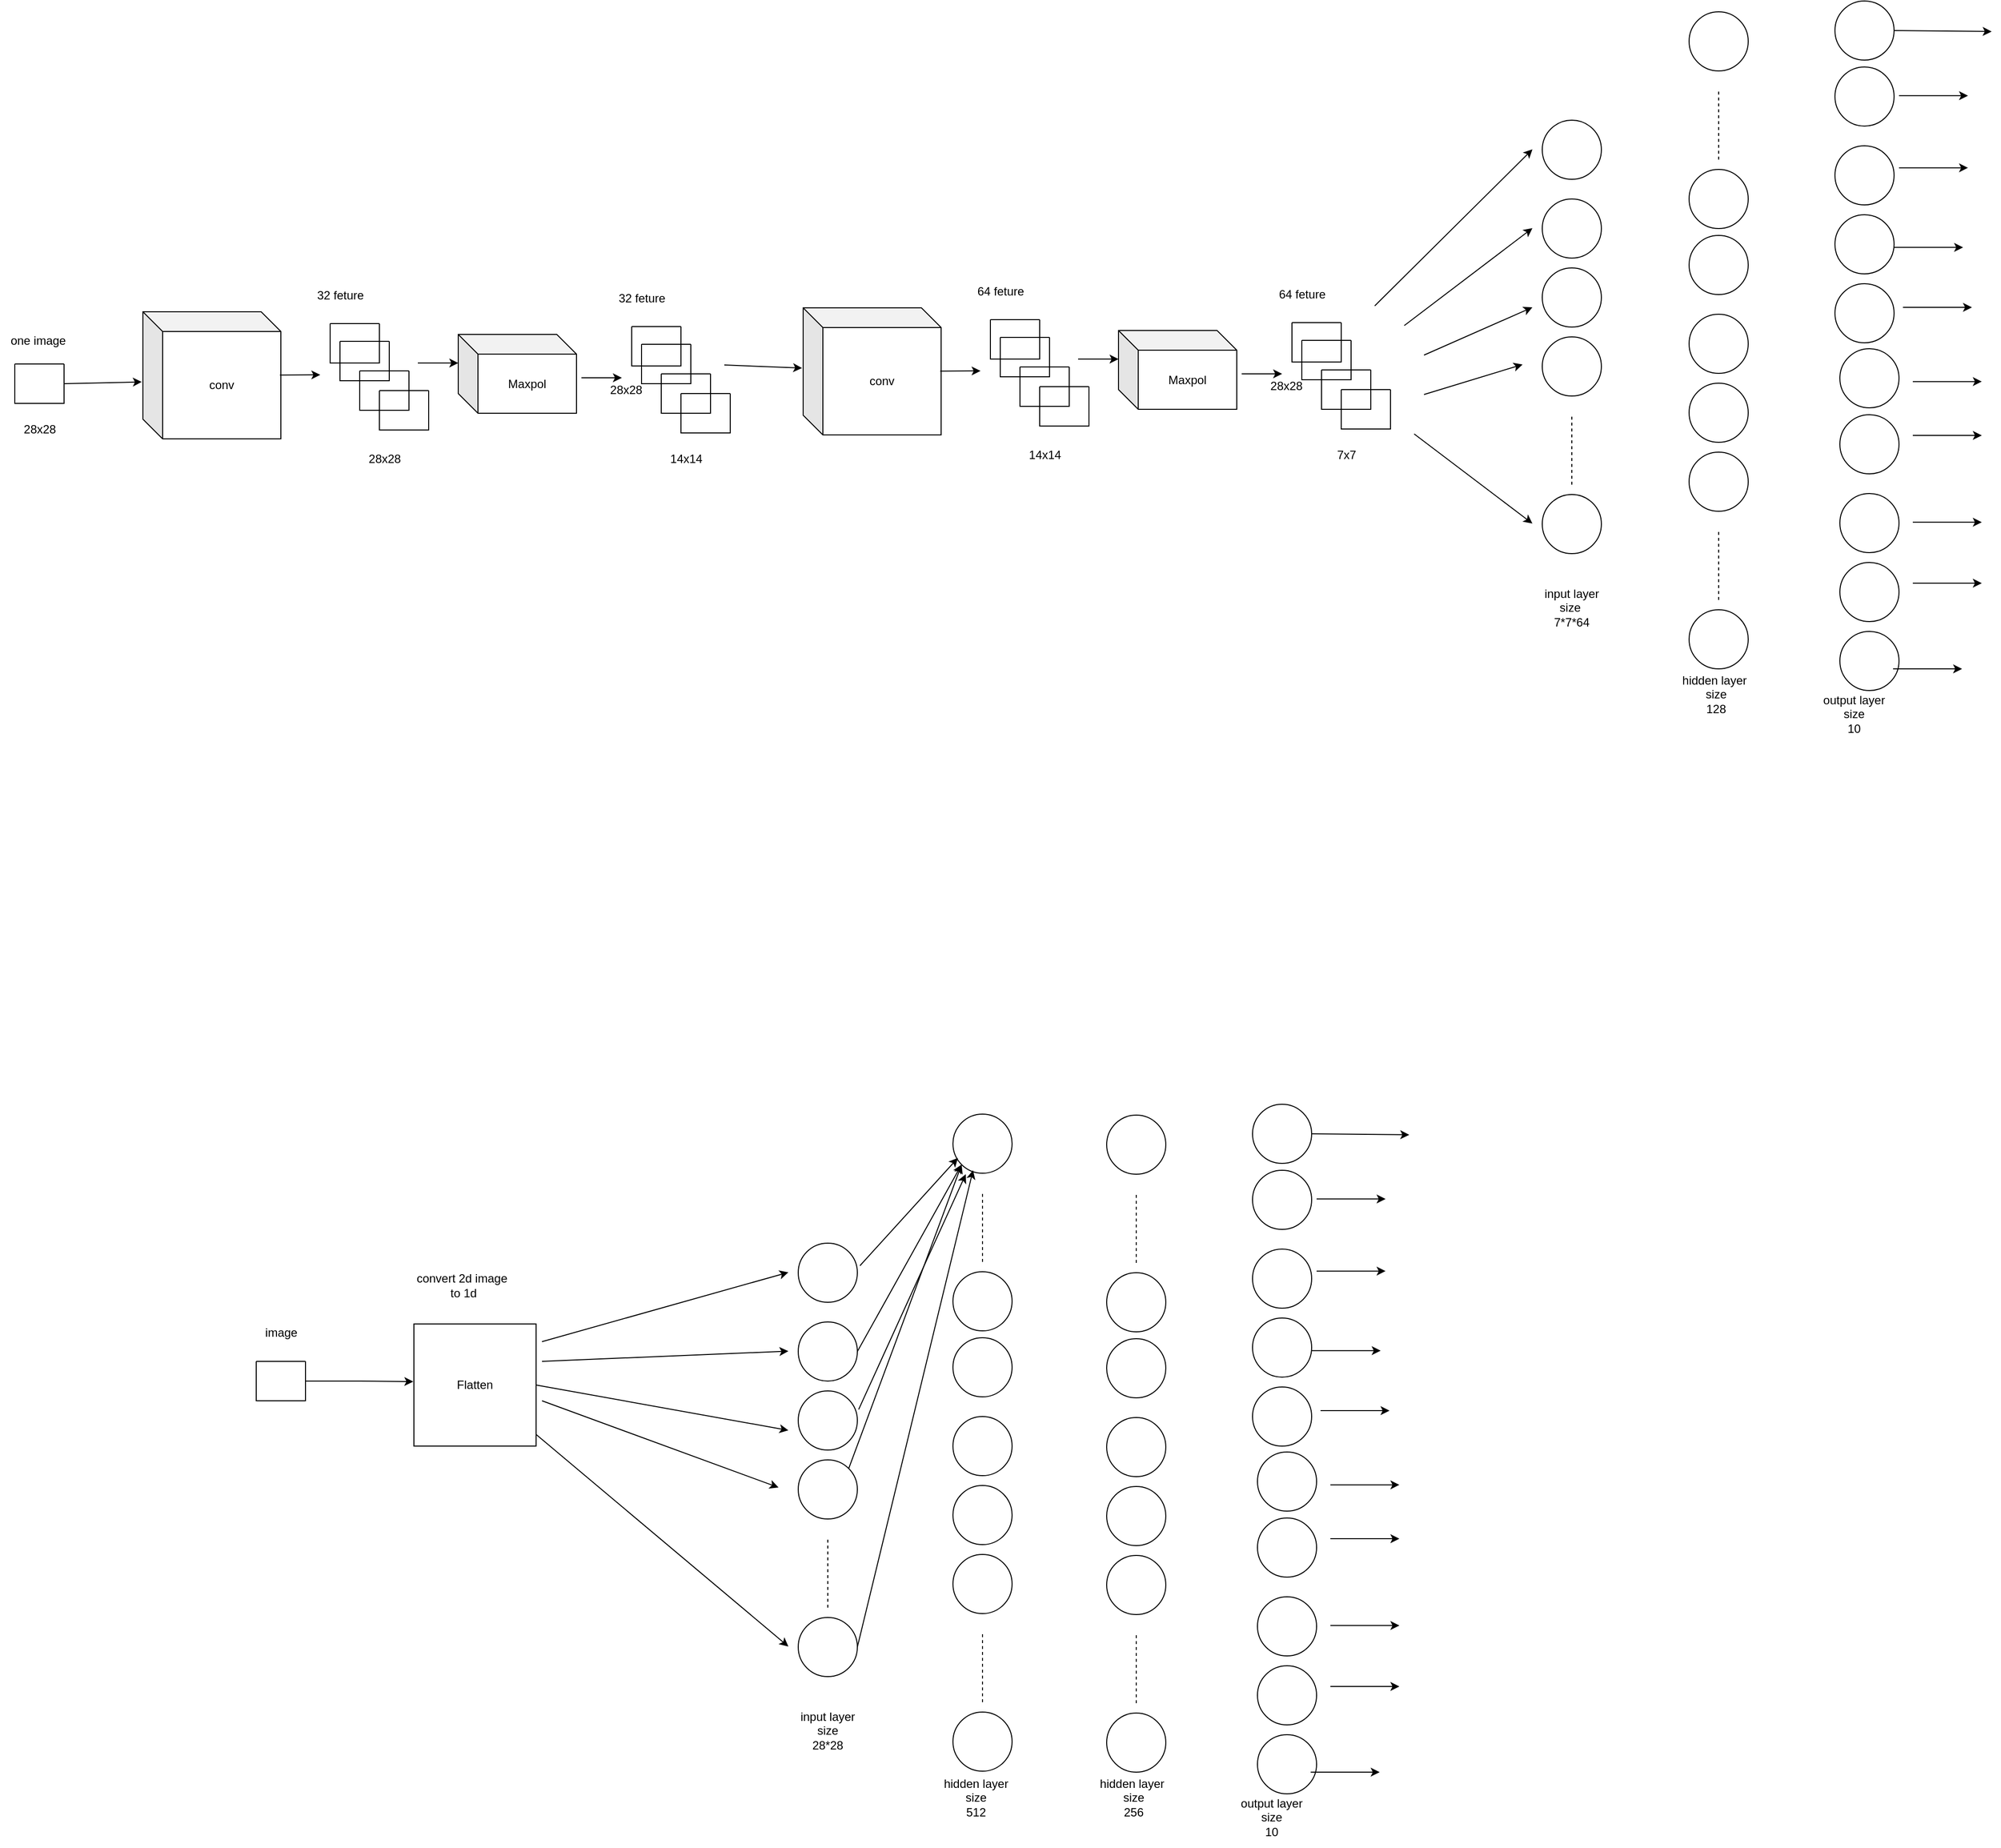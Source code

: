 <mxfile version="27.0.6">
  <diagram name="Page-1" id="NFgwRy43h2DMSyGXX6we">
    <mxGraphModel dx="4600" dy="3623" grid="1" gridSize="10" guides="1" tooltips="1" connect="1" arrows="1" fold="1" page="1" pageScale="1" pageWidth="850" pageHeight="1100" math="0" shadow="0">
      <root>
        <mxCell id="0" />
        <mxCell id="1" parent="0" />
        <mxCell id="TTgLGut_yQstgRSbEz0M-1" value="" style="ellipse;whiteSpace=wrap;html=1;aspect=fixed;" parent="1" vertex="1">
          <mxGeometry x="260" y="120" width="60" height="60" as="geometry" />
        </mxCell>
        <mxCell id="TTgLGut_yQstgRSbEz0M-2" value="" style="ellipse;whiteSpace=wrap;html=1;aspect=fixed;" parent="1" vertex="1">
          <mxGeometry x="260" y="200" width="60" height="60" as="geometry" />
        </mxCell>
        <mxCell id="TTgLGut_yQstgRSbEz0M-3" value="" style="ellipse;whiteSpace=wrap;html=1;aspect=fixed;" parent="1" vertex="1">
          <mxGeometry x="260" y="270" width="60" height="60" as="geometry" />
        </mxCell>
        <mxCell id="TTgLGut_yQstgRSbEz0M-6" value="" style="ellipse;whiteSpace=wrap;html=1;aspect=fixed;" parent="1" vertex="1">
          <mxGeometry x="260" y="340" width="60" height="60" as="geometry" />
        </mxCell>
        <mxCell id="TTgLGut_yQstgRSbEz0M-7" value="" style="endArrow=none;dashed=1;html=1;rounded=0;" parent="1" edge="1">
          <mxGeometry width="50" height="50" relative="1" as="geometry">
            <mxPoint x="290" y="490" as="sourcePoint" />
            <mxPoint x="290" y="420" as="targetPoint" />
          </mxGeometry>
        </mxCell>
        <mxCell id="TTgLGut_yQstgRSbEz0M-9" value="" style="ellipse;whiteSpace=wrap;html=1;aspect=fixed;" parent="1" vertex="1">
          <mxGeometry x="260" y="500" width="60" height="60" as="geometry" />
        </mxCell>
        <mxCell id="TTgLGut_yQstgRSbEz0M-10" value="" style="ellipse;whiteSpace=wrap;html=1;aspect=fixed;" parent="1" vertex="1">
          <mxGeometry x="417" y="216" width="60" height="60" as="geometry" />
        </mxCell>
        <mxCell id="TTgLGut_yQstgRSbEz0M-11" value="" style="ellipse;whiteSpace=wrap;html=1;aspect=fixed;" parent="1" vertex="1">
          <mxGeometry x="417" y="296" width="60" height="60" as="geometry" />
        </mxCell>
        <mxCell id="TTgLGut_yQstgRSbEz0M-12" value="" style="ellipse;whiteSpace=wrap;html=1;aspect=fixed;" parent="1" vertex="1">
          <mxGeometry x="417" y="366" width="60" height="60" as="geometry" />
        </mxCell>
        <mxCell id="TTgLGut_yQstgRSbEz0M-13" value="" style="ellipse;whiteSpace=wrap;html=1;aspect=fixed;" parent="1" vertex="1">
          <mxGeometry x="417" y="436" width="60" height="60" as="geometry" />
        </mxCell>
        <mxCell id="TTgLGut_yQstgRSbEz0M-14" value="" style="endArrow=none;dashed=1;html=1;rounded=0;" parent="1" edge="1">
          <mxGeometry width="50" height="50" relative="1" as="geometry">
            <mxPoint x="447" y="586" as="sourcePoint" />
            <mxPoint x="447" y="516" as="targetPoint" />
          </mxGeometry>
        </mxCell>
        <mxCell id="TTgLGut_yQstgRSbEz0M-15" value="" style="ellipse;whiteSpace=wrap;html=1;aspect=fixed;" parent="1" vertex="1">
          <mxGeometry x="417" y="596" width="60" height="60" as="geometry" />
        </mxCell>
        <mxCell id="TTgLGut_yQstgRSbEz0M-16" value="" style="ellipse;whiteSpace=wrap;html=1;aspect=fixed;" parent="1" vertex="1">
          <mxGeometry x="417" y="-11" width="60" height="60" as="geometry" />
        </mxCell>
        <mxCell id="TTgLGut_yQstgRSbEz0M-17" value="" style="endArrow=none;dashed=1;html=1;rounded=0;" parent="1" edge="1">
          <mxGeometry width="50" height="50" relative="1" as="geometry">
            <mxPoint x="447" y="139" as="sourcePoint" />
            <mxPoint x="447" y="69" as="targetPoint" />
          </mxGeometry>
        </mxCell>
        <mxCell id="TTgLGut_yQstgRSbEz0M-18" value="" style="ellipse;whiteSpace=wrap;html=1;aspect=fixed;" parent="1" vertex="1">
          <mxGeometry x="417" y="149" width="60" height="60" as="geometry" />
        </mxCell>
        <mxCell id="TTgLGut_yQstgRSbEz0M-19" value="" style="ellipse;whiteSpace=wrap;html=1;aspect=fixed;" parent="1" vertex="1">
          <mxGeometry x="573" y="217" width="60" height="60" as="geometry" />
        </mxCell>
        <mxCell id="TTgLGut_yQstgRSbEz0M-20" value="" style="ellipse;whiteSpace=wrap;html=1;aspect=fixed;" parent="1" vertex="1">
          <mxGeometry x="573" y="297" width="60" height="60" as="geometry" />
        </mxCell>
        <mxCell id="TTgLGut_yQstgRSbEz0M-21" value="" style="ellipse;whiteSpace=wrap;html=1;aspect=fixed;" parent="1" vertex="1">
          <mxGeometry x="573" y="367" width="60" height="60" as="geometry" />
        </mxCell>
        <mxCell id="TTgLGut_yQstgRSbEz0M-22" value="" style="ellipse;whiteSpace=wrap;html=1;aspect=fixed;" parent="1" vertex="1">
          <mxGeometry x="573" y="437" width="60" height="60" as="geometry" />
        </mxCell>
        <mxCell id="TTgLGut_yQstgRSbEz0M-23" value="" style="endArrow=none;dashed=1;html=1;rounded=0;" parent="1" edge="1">
          <mxGeometry width="50" height="50" relative="1" as="geometry">
            <mxPoint x="603" y="587" as="sourcePoint" />
            <mxPoint x="603" y="517" as="targetPoint" />
          </mxGeometry>
        </mxCell>
        <mxCell id="TTgLGut_yQstgRSbEz0M-24" value="" style="ellipse;whiteSpace=wrap;html=1;aspect=fixed;" parent="1" vertex="1">
          <mxGeometry x="573" y="597" width="60" height="60" as="geometry" />
        </mxCell>
        <mxCell id="TTgLGut_yQstgRSbEz0M-25" value="" style="ellipse;whiteSpace=wrap;html=1;aspect=fixed;" parent="1" vertex="1">
          <mxGeometry x="573" y="-10" width="60" height="60" as="geometry" />
        </mxCell>
        <mxCell id="TTgLGut_yQstgRSbEz0M-26" value="" style="endArrow=none;dashed=1;html=1;rounded=0;" parent="1" edge="1">
          <mxGeometry width="50" height="50" relative="1" as="geometry">
            <mxPoint x="603" y="140" as="sourcePoint" />
            <mxPoint x="603" y="70" as="targetPoint" />
          </mxGeometry>
        </mxCell>
        <mxCell id="TTgLGut_yQstgRSbEz0M-27" value="" style="ellipse;whiteSpace=wrap;html=1;aspect=fixed;" parent="1" vertex="1">
          <mxGeometry x="573" y="150" width="60" height="60" as="geometry" />
        </mxCell>
        <mxCell id="TTgLGut_yQstgRSbEz0M-37" value="" style="ellipse;whiteSpace=wrap;html=1;aspect=fixed;" parent="1" vertex="1">
          <mxGeometry x="726" y="399" width="60" height="60" as="geometry" />
        </mxCell>
        <mxCell id="TTgLGut_yQstgRSbEz0M-38" value="" style="ellipse;whiteSpace=wrap;html=1;aspect=fixed;" parent="1" vertex="1">
          <mxGeometry x="726" y="479" width="60" height="60" as="geometry" />
        </mxCell>
        <mxCell id="TTgLGut_yQstgRSbEz0M-39" value="" style="ellipse;whiteSpace=wrap;html=1;aspect=fixed;" parent="1" vertex="1">
          <mxGeometry x="726" y="549" width="60" height="60" as="geometry" />
        </mxCell>
        <mxCell id="TTgLGut_yQstgRSbEz0M-40" value="" style="ellipse;whiteSpace=wrap;html=1;aspect=fixed;" parent="1" vertex="1">
          <mxGeometry x="726" y="619" width="60" height="60" as="geometry" />
        </mxCell>
        <mxCell id="TTgLGut_yQstgRSbEz0M-41" value="" style="ellipse;whiteSpace=wrap;html=1;aspect=fixed;" parent="1" vertex="1">
          <mxGeometry x="726" y="332" width="60" height="60" as="geometry" />
        </mxCell>
        <mxCell id="TTgLGut_yQstgRSbEz0M-42" value="" style="ellipse;whiteSpace=wrap;html=1;aspect=fixed;" parent="1" vertex="1">
          <mxGeometry x="721" y="46" width="60" height="60" as="geometry" />
        </mxCell>
        <mxCell id="TTgLGut_yQstgRSbEz0M-43" value="" style="ellipse;whiteSpace=wrap;html=1;aspect=fixed;" parent="1" vertex="1">
          <mxGeometry x="721" y="126" width="60" height="60" as="geometry" />
        </mxCell>
        <mxCell id="TTgLGut_yQstgRSbEz0M-44" value="" style="ellipse;whiteSpace=wrap;html=1;aspect=fixed;" parent="1" vertex="1">
          <mxGeometry x="721" y="196" width="60" height="60" as="geometry" />
        </mxCell>
        <mxCell id="TTgLGut_yQstgRSbEz0M-45" value="" style="ellipse;whiteSpace=wrap;html=1;aspect=fixed;" parent="1" vertex="1">
          <mxGeometry x="721" y="266" width="60" height="60" as="geometry" />
        </mxCell>
        <mxCell id="TTgLGut_yQstgRSbEz0M-46" value="" style="ellipse;whiteSpace=wrap;html=1;aspect=fixed;" parent="1" vertex="1">
          <mxGeometry x="721" y="-21" width="60" height="60" as="geometry" />
        </mxCell>
        <mxCell id="TTgLGut_yQstgRSbEz0M-47" value="input layer&lt;div&gt;size&lt;/div&gt;&lt;div&gt;28*28&lt;/div&gt;" style="text;html=1;align=center;verticalAlign=middle;whiteSpace=wrap;rounded=0;" parent="1" vertex="1">
          <mxGeometry x="260" y="600" width="60" height="30" as="geometry" />
        </mxCell>
        <mxCell id="TTgLGut_yQstgRSbEz0M-48" value="" style="endArrow=classic;html=1;rounded=0;exitX=1.048;exitY=0.145;exitDx=0;exitDy=0;exitPerimeter=0;" parent="1" source="iptTJBS3mq1ToicsPZpx-48" edge="1">
          <mxGeometry width="50" height="50" relative="1" as="geometry">
            <mxPoint x="180" y="149.62" as="sourcePoint" />
            <mxPoint x="250" y="149.62" as="targetPoint" />
          </mxGeometry>
        </mxCell>
        <mxCell id="TTgLGut_yQstgRSbEz0M-54" value="" style="endArrow=classic;html=1;rounded=0;" parent="1" edge="1">
          <mxGeometry width="50" height="50" relative="1" as="geometry">
            <mxPoint y="240" as="sourcePoint" />
            <mxPoint x="250" y="229.62" as="targetPoint" />
          </mxGeometry>
        </mxCell>
        <mxCell id="TTgLGut_yQstgRSbEz0M-55" value="" style="endArrow=classic;html=1;rounded=0;exitX=1;exitY=0.5;exitDx=0;exitDy=0;" parent="1" source="iptTJBS3mq1ToicsPZpx-48" edge="1">
          <mxGeometry width="50" height="50" relative="1" as="geometry">
            <mxPoint x="180" y="310" as="sourcePoint" />
            <mxPoint x="250" y="310" as="targetPoint" />
          </mxGeometry>
        </mxCell>
        <mxCell id="TTgLGut_yQstgRSbEz0M-56" value="" style="endArrow=classic;html=1;rounded=0;" parent="1" edge="1">
          <mxGeometry width="50" height="50" relative="1" as="geometry">
            <mxPoint y="280" as="sourcePoint" />
            <mxPoint x="240" y="368" as="targetPoint" />
          </mxGeometry>
        </mxCell>
        <mxCell id="TTgLGut_yQstgRSbEz0M-57" value="" style="endArrow=classic;html=1;rounded=0;exitX=0.99;exitY=0.896;exitDx=0;exitDy=0;exitPerimeter=0;" parent="1" source="iptTJBS3mq1ToicsPZpx-48" edge="1">
          <mxGeometry width="50" height="50" relative="1" as="geometry">
            <mxPoint x="180" y="529.44" as="sourcePoint" />
            <mxPoint x="250" y="529.44" as="targetPoint" />
          </mxGeometry>
        </mxCell>
        <mxCell id="TTgLGut_yQstgRSbEz0M-59" value="" style="endArrow=classic;html=1;rounded=0;exitX=1.044;exitY=0.381;exitDx=0;exitDy=0;exitPerimeter=0;entryX=0.083;entryY=0.742;entryDx=0;entryDy=0;entryPerimeter=0;" parent="1" source="TTgLGut_yQstgRSbEz0M-1" target="TTgLGut_yQstgRSbEz0M-16" edge="1">
          <mxGeometry width="50" height="50" relative="1" as="geometry">
            <mxPoint x="340" y="90" as="sourcePoint" />
            <mxPoint x="410" y="90" as="targetPoint" />
          </mxGeometry>
        </mxCell>
        <mxCell id="TTgLGut_yQstgRSbEz0M-60" value="" style="endArrow=classic;html=1;rounded=0;exitX=1;exitY=0.5;exitDx=0;exitDy=0;entryX=0;entryY=1;entryDx=0;entryDy=0;" parent="1" source="TTgLGut_yQstgRSbEz0M-2" target="TTgLGut_yQstgRSbEz0M-16" edge="1">
          <mxGeometry width="50" height="50" relative="1" as="geometry">
            <mxPoint x="340" y="190" as="sourcePoint" />
            <mxPoint x="410" y="190" as="targetPoint" />
          </mxGeometry>
        </mxCell>
        <mxCell id="TTgLGut_yQstgRSbEz0M-61" value="" style="endArrow=classic;html=1;rounded=0;exitX=1.022;exitY=0.314;exitDx=0;exitDy=0;exitPerimeter=0;" parent="1" source="TTgLGut_yQstgRSbEz0M-3" edge="1">
          <mxGeometry width="50" height="50" relative="1" as="geometry">
            <mxPoint x="330" y="266" as="sourcePoint" />
            <mxPoint x="430" y="50" as="targetPoint" />
          </mxGeometry>
        </mxCell>
        <mxCell id="TTgLGut_yQstgRSbEz0M-62" value="" style="endArrow=classic;html=1;rounded=0;exitX=1;exitY=0;exitDx=0;exitDy=0;entryX=0;entryY=1;entryDx=0;entryDy=0;" parent="1" source="TTgLGut_yQstgRSbEz0M-6" target="TTgLGut_yQstgRSbEz0M-16" edge="1">
          <mxGeometry width="50" height="50" relative="1" as="geometry">
            <mxPoint x="350" y="310" as="sourcePoint" />
            <mxPoint x="420" y="310" as="targetPoint" />
          </mxGeometry>
        </mxCell>
        <mxCell id="TTgLGut_yQstgRSbEz0M-63" value="" style="endArrow=classic;html=1;rounded=0;exitX=1;exitY=0.5;exitDx=0;exitDy=0;entryX=0.34;entryY=0.95;entryDx=0;entryDy=0;entryPerimeter=0;" parent="1" source="TTgLGut_yQstgRSbEz0M-9" target="TTgLGut_yQstgRSbEz0M-16" edge="1">
          <mxGeometry width="50" height="50" relative="1" as="geometry">
            <mxPoint x="360" y="420" as="sourcePoint" />
            <mxPoint x="430" y="420" as="targetPoint" />
          </mxGeometry>
        </mxCell>
        <mxCell id="TTgLGut_yQstgRSbEz0M-64" value="" style="endArrow=classic;html=1;rounded=0;exitX=1;exitY=0.5;exitDx=0;exitDy=0;" parent="1" source="TTgLGut_yQstgRSbEz0M-46" edge="1">
          <mxGeometry width="50" height="50" relative="1" as="geometry">
            <mxPoint x="810" y="-10" as="sourcePoint" />
            <mxPoint x="880" y="10" as="targetPoint" />
          </mxGeometry>
        </mxCell>
        <mxCell id="TTgLGut_yQstgRSbEz0M-65" value="" style="endArrow=classic;html=1;rounded=0;" parent="1" edge="1">
          <mxGeometry width="50" height="50" relative="1" as="geometry">
            <mxPoint x="786" y="75.17" as="sourcePoint" />
            <mxPoint x="856" y="75.17" as="targetPoint" />
          </mxGeometry>
        </mxCell>
        <mxCell id="TTgLGut_yQstgRSbEz0M-66" value="" style="endArrow=classic;html=1;rounded=0;" parent="1" edge="1">
          <mxGeometry width="50" height="50" relative="1" as="geometry">
            <mxPoint x="786" y="148.33" as="sourcePoint" />
            <mxPoint x="856" y="148.33" as="targetPoint" />
          </mxGeometry>
        </mxCell>
        <mxCell id="TTgLGut_yQstgRSbEz0M-67" value="" style="endArrow=classic;html=1;rounded=0;" parent="1" edge="1">
          <mxGeometry width="50" height="50" relative="1" as="geometry">
            <mxPoint x="781" y="229.17" as="sourcePoint" />
            <mxPoint x="851" y="229.17" as="targetPoint" />
          </mxGeometry>
        </mxCell>
        <mxCell id="TTgLGut_yQstgRSbEz0M-68" value="" style="endArrow=classic;html=1;rounded=0;" parent="1" edge="1">
          <mxGeometry width="50" height="50" relative="1" as="geometry">
            <mxPoint x="790" y="290" as="sourcePoint" />
            <mxPoint x="860" y="290" as="targetPoint" />
          </mxGeometry>
        </mxCell>
        <mxCell id="TTgLGut_yQstgRSbEz0M-69" value="" style="endArrow=classic;html=1;rounded=0;" parent="1" edge="1">
          <mxGeometry width="50" height="50" relative="1" as="geometry">
            <mxPoint x="800" y="365.33" as="sourcePoint" />
            <mxPoint x="870" y="365.33" as="targetPoint" />
          </mxGeometry>
        </mxCell>
        <mxCell id="TTgLGut_yQstgRSbEz0M-70" value="" style="endArrow=classic;html=1;rounded=0;" parent="1" edge="1">
          <mxGeometry width="50" height="50" relative="1" as="geometry">
            <mxPoint x="800" y="420" as="sourcePoint" />
            <mxPoint x="870" y="420" as="targetPoint" />
          </mxGeometry>
        </mxCell>
        <mxCell id="TTgLGut_yQstgRSbEz0M-71" value="" style="endArrow=classic;html=1;rounded=0;" parent="1" edge="1">
          <mxGeometry width="50" height="50" relative="1" as="geometry">
            <mxPoint x="800" y="508.17" as="sourcePoint" />
            <mxPoint x="870" y="508.17" as="targetPoint" />
          </mxGeometry>
        </mxCell>
        <mxCell id="TTgLGut_yQstgRSbEz0M-72" value="" style="endArrow=classic;html=1;rounded=0;" parent="1" edge="1">
          <mxGeometry width="50" height="50" relative="1" as="geometry">
            <mxPoint x="800" y="570" as="sourcePoint" />
            <mxPoint x="870" y="570" as="targetPoint" />
          </mxGeometry>
        </mxCell>
        <mxCell id="TTgLGut_yQstgRSbEz0M-73" value="" style="endArrow=classic;html=1;rounded=0;" parent="1" edge="1">
          <mxGeometry width="50" height="50" relative="1" as="geometry">
            <mxPoint x="780" y="657" as="sourcePoint" />
            <mxPoint x="850" y="657" as="targetPoint" />
          </mxGeometry>
        </mxCell>
        <mxCell id="TTgLGut_yQstgRSbEz0M-74" value="conv" style="shape=cube;whiteSpace=wrap;html=1;boundedLbl=1;backgroundOutline=1;darkOpacity=0.05;darkOpacity2=0.1;" parent="1" vertex="1">
          <mxGeometry x="-405" y="-825.5" width="140" height="129" as="geometry" />
        </mxCell>
        <mxCell id="TTgLGut_yQstgRSbEz0M-75" value="Maxpol" style="shape=cube;whiteSpace=wrap;html=1;boundedLbl=1;backgroundOutline=1;darkOpacity=0.05;darkOpacity2=0.1;" parent="1" vertex="1">
          <mxGeometry x="-85" y="-802.5" width="120" height="80" as="geometry" />
        </mxCell>
        <mxCell id="TTgLGut_yQstgRSbEz0M-76" value="" style="swimlane;startSize=0;" parent="1" vertex="1" collapsed="1">
          <mxGeometry x="-535" y="-772.5" width="50" height="40" as="geometry">
            <mxRectangle x="1080" y="420" width="100" height="90" as="alternateBounds" />
          </mxGeometry>
        </mxCell>
        <mxCell id="TTgLGut_yQstgRSbEz0M-77" value="" style="endArrow=classic;html=1;rounded=0;exitX=1;exitY=0.5;exitDx=0;exitDy=0;entryX=-0.008;entryY=0.552;entryDx=0;entryDy=0;entryPerimeter=0;" parent="1" source="TTgLGut_yQstgRSbEz0M-76" target="TTgLGut_yQstgRSbEz0M-74" edge="1">
          <mxGeometry width="50" height="50" relative="1" as="geometry">
            <mxPoint x="-475" y="-727.5" as="sourcePoint" />
            <mxPoint x="-425" y="-777.5" as="targetPoint" />
          </mxGeometry>
        </mxCell>
        <mxCell id="TTgLGut_yQstgRSbEz0M-90" value="" style="swimlane;startSize=0;" parent="1" vertex="1" collapsed="1">
          <mxGeometry x="-215" y="-813.5" width="50" height="40" as="geometry">
            <mxRectangle x="1080" y="420" width="100" height="90" as="alternateBounds" />
          </mxGeometry>
        </mxCell>
        <mxCell id="TTgLGut_yQstgRSbEz0M-91" value="" style="swimlane;startSize=0;" parent="1" vertex="1" collapsed="1">
          <mxGeometry x="-205" y="-795.5" width="50" height="40" as="geometry">
            <mxRectangle x="1080" y="420" width="100" height="90" as="alternateBounds" />
          </mxGeometry>
        </mxCell>
        <mxCell id="TTgLGut_yQstgRSbEz0M-92" value="" style="swimlane;startSize=0;" parent="1" vertex="1" collapsed="1">
          <mxGeometry x="-185" y="-765.5" width="50" height="40" as="geometry">
            <mxRectangle x="1080" y="420" width="100" height="90" as="alternateBounds" />
          </mxGeometry>
        </mxCell>
        <mxCell id="TTgLGut_yQstgRSbEz0M-94" value="" style="swimlane;startSize=0;" parent="1" vertex="1" collapsed="1">
          <mxGeometry x="-165" y="-745.5" width="50" height="40" as="geometry">
            <mxRectangle x="1080" y="420" width="100" height="90" as="alternateBounds" />
          </mxGeometry>
        </mxCell>
        <mxCell id="TTgLGut_yQstgRSbEz0M-95" value="one image&amp;nbsp;" style="text;html=1;align=center;verticalAlign=middle;resizable=0;points=[];autosize=1;strokeColor=none;fillColor=none;" parent="1" vertex="1">
          <mxGeometry x="-550" y="-811.5" width="80" height="30" as="geometry" />
        </mxCell>
        <mxCell id="TTgLGut_yQstgRSbEz0M-96" value="32 feture" style="text;html=1;align=center;verticalAlign=middle;resizable=0;points=[];autosize=1;strokeColor=none;fillColor=none;" parent="1" vertex="1">
          <mxGeometry x="-240" y="-857.5" width="70" height="30" as="geometry" />
        </mxCell>
        <mxCell id="TTgLGut_yQstgRSbEz0M-97" value="" style="endArrow=classic;html=1;rounded=0;exitX=0.993;exitY=0.498;exitDx=0;exitDy=0;exitPerimeter=0;" parent="1" source="TTgLGut_yQstgRSbEz0M-74" edge="1">
          <mxGeometry width="50" height="50" relative="1" as="geometry">
            <mxPoint x="-235" y="-759.5" as="sourcePoint" />
            <mxPoint x="-225" y="-761.5" as="targetPoint" />
          </mxGeometry>
        </mxCell>
        <mxCell id="iptTJBS3mq1ToicsPZpx-3" value="" style="swimlane;startSize=0;" parent="1" collapsed="1" vertex="1">
          <mxGeometry x="91" y="-810.5" width="50" height="40" as="geometry">
            <mxRectangle x="1080" y="420" width="100" height="90" as="alternateBounds" />
          </mxGeometry>
        </mxCell>
        <mxCell id="iptTJBS3mq1ToicsPZpx-4" value="" style="swimlane;startSize=0;" parent="1" collapsed="1" vertex="1">
          <mxGeometry x="101" y="-792.5" width="50" height="40" as="geometry">
            <mxRectangle x="1080" y="420" width="100" height="90" as="alternateBounds" />
          </mxGeometry>
        </mxCell>
        <mxCell id="iptTJBS3mq1ToicsPZpx-5" value="" style="swimlane;startSize=0;" parent="1" collapsed="1" vertex="1">
          <mxGeometry x="121" y="-762.5" width="50" height="40" as="geometry">
            <mxRectangle x="1080" y="420" width="100" height="90" as="alternateBounds" />
          </mxGeometry>
        </mxCell>
        <mxCell id="iptTJBS3mq1ToicsPZpx-6" value="" style="swimlane;startSize=0;" parent="1" collapsed="1" vertex="1">
          <mxGeometry x="141" y="-742.5" width="50" height="40" as="geometry">
            <mxRectangle x="1080" y="420" width="100" height="90" as="alternateBounds" />
          </mxGeometry>
        </mxCell>
        <mxCell id="iptTJBS3mq1ToicsPZpx-7" value="32 feture" style="text;html=1;align=center;verticalAlign=middle;resizable=0;points=[];autosize=1;strokeColor=none;fillColor=none;" parent="1" vertex="1">
          <mxGeometry x="66" y="-854.5" width="70" height="30" as="geometry" />
        </mxCell>
        <mxCell id="iptTJBS3mq1ToicsPZpx-8" value="" style="endArrow=classic;html=1;rounded=0;exitX=0.993;exitY=0.498;exitDx=0;exitDy=0;exitPerimeter=0;" parent="1" edge="1">
          <mxGeometry width="50" height="50" relative="1" as="geometry">
            <mxPoint x="40" y="-758.5" as="sourcePoint" />
            <mxPoint x="81" y="-758.5" as="targetPoint" />
          </mxGeometry>
        </mxCell>
        <mxCell id="iptTJBS3mq1ToicsPZpx-9" value="28x28" style="text;html=1;align=center;verticalAlign=middle;resizable=0;points=[];autosize=1;strokeColor=none;fillColor=none;" parent="1" vertex="1">
          <mxGeometry x="-190" y="-691.5" width="60" height="30" as="geometry" />
        </mxCell>
        <mxCell id="iptTJBS3mq1ToicsPZpx-10" value="14x14" style="text;html=1;align=center;verticalAlign=middle;resizable=0;points=[];autosize=1;strokeColor=none;fillColor=none;" parent="1" vertex="1">
          <mxGeometry x="116" y="-691.5" width="60" height="30" as="geometry" />
        </mxCell>
        <mxCell id="iptTJBS3mq1ToicsPZpx-11" value="28x28" style="text;html=1;align=center;verticalAlign=middle;resizable=0;points=[];autosize=1;strokeColor=none;fillColor=none;" parent="1" vertex="1">
          <mxGeometry x="-540" y="-721.5" width="60" height="30" as="geometry" />
        </mxCell>
        <mxCell id="iptTJBS3mq1ToicsPZpx-12" value="28x28" style="text;html=1;align=center;verticalAlign=middle;resizable=0;points=[];autosize=1;strokeColor=none;fillColor=none;" parent="1" vertex="1">
          <mxGeometry x="55" y="-761.5" width="60" height="30" as="geometry" />
        </mxCell>
        <mxCell id="iptTJBS3mq1ToicsPZpx-14" value="" style="endArrow=classic;html=1;rounded=0;exitX=0.993;exitY=0.498;exitDx=0;exitDy=0;exitPerimeter=0;" parent="1" edge="1">
          <mxGeometry width="50" height="50" relative="1" as="geometry">
            <mxPoint x="-126" y="-773.5" as="sourcePoint" />
            <mxPoint x="-85" y="-773.5" as="targetPoint" />
          </mxGeometry>
        </mxCell>
        <mxCell id="iptTJBS3mq1ToicsPZpx-16" value="conv" style="shape=cube;whiteSpace=wrap;html=1;boundedLbl=1;backgroundOutline=1;darkOpacity=0.05;darkOpacity2=0.1;" parent="1" vertex="1">
          <mxGeometry x="265" y="-829.5" width="140" height="129" as="geometry" />
        </mxCell>
        <mxCell id="iptTJBS3mq1ToicsPZpx-17" value="Maxpol" style="shape=cube;whiteSpace=wrap;html=1;boundedLbl=1;backgroundOutline=1;darkOpacity=0.05;darkOpacity2=0.1;" parent="1" vertex="1">
          <mxGeometry x="585" y="-806.5" width="120" height="80" as="geometry" />
        </mxCell>
        <mxCell id="iptTJBS3mq1ToicsPZpx-18" value="" style="swimlane;startSize=0;" parent="1" collapsed="1" vertex="1">
          <mxGeometry x="455" y="-817.5" width="50" height="40" as="geometry">
            <mxRectangle x="1080" y="420" width="100" height="90" as="alternateBounds" />
          </mxGeometry>
        </mxCell>
        <mxCell id="iptTJBS3mq1ToicsPZpx-19" value="" style="swimlane;startSize=0;" parent="1" collapsed="1" vertex="1">
          <mxGeometry x="465" y="-799.5" width="50" height="40" as="geometry">
            <mxRectangle x="1080" y="420" width="100" height="90" as="alternateBounds" />
          </mxGeometry>
        </mxCell>
        <mxCell id="iptTJBS3mq1ToicsPZpx-20" value="" style="swimlane;startSize=0;" parent="1" collapsed="1" vertex="1">
          <mxGeometry x="485" y="-769.5" width="50" height="40" as="geometry">
            <mxRectangle x="1080" y="420" width="100" height="90" as="alternateBounds" />
          </mxGeometry>
        </mxCell>
        <mxCell id="iptTJBS3mq1ToicsPZpx-21" value="" style="swimlane;startSize=0;" parent="1" collapsed="1" vertex="1">
          <mxGeometry x="505" y="-749.5" width="50" height="40" as="geometry">
            <mxRectangle x="1080" y="420" width="100" height="90" as="alternateBounds" />
          </mxGeometry>
        </mxCell>
        <mxCell id="iptTJBS3mq1ToicsPZpx-22" value="64 feture" style="text;html=1;align=center;verticalAlign=middle;resizable=0;points=[];autosize=1;strokeColor=none;fillColor=none;" parent="1" vertex="1">
          <mxGeometry x="430" y="-861.5" width="70" height="30" as="geometry" />
        </mxCell>
        <mxCell id="iptTJBS3mq1ToicsPZpx-23" value="" style="endArrow=classic;html=1;rounded=0;exitX=0.993;exitY=0.498;exitDx=0;exitDy=0;exitPerimeter=0;" parent="1" source="iptTJBS3mq1ToicsPZpx-16" edge="1">
          <mxGeometry width="50" height="50" relative="1" as="geometry">
            <mxPoint x="435" y="-763.5" as="sourcePoint" />
            <mxPoint x="445" y="-765.5" as="targetPoint" />
          </mxGeometry>
        </mxCell>
        <mxCell id="iptTJBS3mq1ToicsPZpx-24" value="" style="swimlane;startSize=0;" parent="1" collapsed="1" vertex="1">
          <mxGeometry x="761" y="-814.5" width="50" height="40" as="geometry">
            <mxRectangle x="1080" y="420" width="100" height="90" as="alternateBounds" />
          </mxGeometry>
        </mxCell>
        <mxCell id="iptTJBS3mq1ToicsPZpx-25" value="" style="swimlane;startSize=0;" parent="1" collapsed="1" vertex="1">
          <mxGeometry x="771" y="-796.5" width="50" height="40" as="geometry">
            <mxRectangle x="1080" y="420" width="100" height="90" as="alternateBounds" />
          </mxGeometry>
        </mxCell>
        <mxCell id="iptTJBS3mq1ToicsPZpx-26" value="" style="swimlane;startSize=0;" parent="1" collapsed="1" vertex="1">
          <mxGeometry x="791" y="-766.5" width="50" height="40" as="geometry">
            <mxRectangle x="1080" y="420" width="100" height="90" as="alternateBounds" />
          </mxGeometry>
        </mxCell>
        <mxCell id="iptTJBS3mq1ToicsPZpx-27" value="" style="swimlane;startSize=0;" parent="1" collapsed="1" vertex="1">
          <mxGeometry x="811" y="-746.5" width="50" height="40" as="geometry">
            <mxRectangle x="1080" y="420" width="100" height="90" as="alternateBounds" />
          </mxGeometry>
        </mxCell>
        <mxCell id="iptTJBS3mq1ToicsPZpx-28" value="64 feture" style="text;html=1;align=center;verticalAlign=middle;resizable=0;points=[];autosize=1;strokeColor=none;fillColor=none;" parent="1" vertex="1">
          <mxGeometry x="736" y="-858.5" width="70" height="30" as="geometry" />
        </mxCell>
        <mxCell id="iptTJBS3mq1ToicsPZpx-29" value="" style="endArrow=classic;html=1;rounded=0;exitX=0.993;exitY=0.498;exitDx=0;exitDy=0;exitPerimeter=0;" parent="1" edge="1">
          <mxGeometry width="50" height="50" relative="1" as="geometry">
            <mxPoint x="710" y="-762.5" as="sourcePoint" />
            <mxPoint x="751" y="-762.5" as="targetPoint" />
          </mxGeometry>
        </mxCell>
        <mxCell id="iptTJBS3mq1ToicsPZpx-30" value="14x14" style="text;html=1;align=center;verticalAlign=middle;resizable=0;points=[];autosize=1;strokeColor=none;fillColor=none;" parent="1" vertex="1">
          <mxGeometry x="480" y="-695.5" width="60" height="30" as="geometry" />
        </mxCell>
        <mxCell id="iptTJBS3mq1ToicsPZpx-31" value="7x7" style="text;html=1;align=center;verticalAlign=middle;resizable=0;points=[];autosize=1;strokeColor=none;fillColor=none;" parent="1" vertex="1">
          <mxGeometry x="796" y="-695.5" width="40" height="30" as="geometry" />
        </mxCell>
        <mxCell id="iptTJBS3mq1ToicsPZpx-32" value="28x28" style="text;html=1;align=center;verticalAlign=middle;resizable=0;points=[];autosize=1;strokeColor=none;fillColor=none;" parent="1" vertex="1">
          <mxGeometry x="725" y="-765.5" width="60" height="30" as="geometry" />
        </mxCell>
        <mxCell id="iptTJBS3mq1ToicsPZpx-33" value="" style="endArrow=classic;html=1;rounded=0;exitX=0.993;exitY=0.498;exitDx=0;exitDy=0;exitPerimeter=0;" parent="1" edge="1">
          <mxGeometry width="50" height="50" relative="1" as="geometry">
            <mxPoint x="544" y="-777.5" as="sourcePoint" />
            <mxPoint x="585" y="-777.5" as="targetPoint" />
          </mxGeometry>
        </mxCell>
        <mxCell id="iptTJBS3mq1ToicsPZpx-34" value="" style="endArrow=classic;html=1;rounded=0;entryX=-0.008;entryY=0.474;entryDx=0;entryDy=0;entryPerimeter=0;" parent="1" target="iptTJBS3mq1ToicsPZpx-16" edge="1">
          <mxGeometry width="50" height="50" relative="1" as="geometry">
            <mxPoint x="185" y="-771.5" as="sourcePoint" />
            <mxPoint x="246" y="-771.5" as="targetPoint" />
          </mxGeometry>
        </mxCell>
        <mxCell id="iptTJBS3mq1ToicsPZpx-35" value="" style="ellipse;whiteSpace=wrap;html=1;aspect=fixed;" parent="1" vertex="1">
          <mxGeometry x="1015" y="-1020" width="60" height="60" as="geometry" />
        </mxCell>
        <mxCell id="iptTJBS3mq1ToicsPZpx-36" value="" style="ellipse;whiteSpace=wrap;html=1;aspect=fixed;" parent="1" vertex="1">
          <mxGeometry x="1015" y="-940" width="60" height="60" as="geometry" />
        </mxCell>
        <mxCell id="iptTJBS3mq1ToicsPZpx-37" value="" style="ellipse;whiteSpace=wrap;html=1;aspect=fixed;" parent="1" vertex="1">
          <mxGeometry x="1015" y="-870" width="60" height="60" as="geometry" />
        </mxCell>
        <mxCell id="iptTJBS3mq1ToicsPZpx-38" value="" style="ellipse;whiteSpace=wrap;html=1;aspect=fixed;" parent="1" vertex="1">
          <mxGeometry x="1015" y="-800" width="60" height="60" as="geometry" />
        </mxCell>
        <mxCell id="iptTJBS3mq1ToicsPZpx-39" value="" style="endArrow=none;dashed=1;html=1;rounded=0;" parent="1" edge="1">
          <mxGeometry width="50" height="50" relative="1" as="geometry">
            <mxPoint x="1045" y="-650" as="sourcePoint" />
            <mxPoint x="1045" y="-720" as="targetPoint" />
          </mxGeometry>
        </mxCell>
        <mxCell id="iptTJBS3mq1ToicsPZpx-40" value="" style="ellipse;whiteSpace=wrap;html=1;aspect=fixed;" parent="1" vertex="1">
          <mxGeometry x="1015" y="-640" width="60" height="60" as="geometry" />
        </mxCell>
        <mxCell id="iptTJBS3mq1ToicsPZpx-41" value="input layer&lt;div&gt;size&amp;nbsp;&lt;/div&gt;&lt;div&gt;7*7*64&lt;/div&gt;" style="text;html=1;align=center;verticalAlign=middle;whiteSpace=wrap;rounded=0;" parent="1" vertex="1">
          <mxGeometry x="1015" y="-540" width="60" height="30" as="geometry" />
        </mxCell>
        <mxCell id="iptTJBS3mq1ToicsPZpx-42" value="" style="endArrow=classic;html=1;rounded=0;" parent="1" edge="1">
          <mxGeometry width="50" height="50" relative="1" as="geometry">
            <mxPoint x="845" y="-831.5" as="sourcePoint" />
            <mxPoint x="1005" y="-990.38" as="targetPoint" />
          </mxGeometry>
        </mxCell>
        <mxCell id="iptTJBS3mq1ToicsPZpx-43" value="" style="endArrow=classic;html=1;rounded=0;" parent="1" edge="1">
          <mxGeometry width="50" height="50" relative="1" as="geometry">
            <mxPoint x="875" y="-811.5" as="sourcePoint" />
            <mxPoint x="1005" y="-910.38" as="targetPoint" />
          </mxGeometry>
        </mxCell>
        <mxCell id="iptTJBS3mq1ToicsPZpx-44" value="" style="endArrow=classic;html=1;rounded=0;" parent="1" edge="1">
          <mxGeometry width="50" height="50" relative="1" as="geometry">
            <mxPoint x="895" y="-781.5" as="sourcePoint" />
            <mxPoint x="1005" y="-830" as="targetPoint" />
          </mxGeometry>
        </mxCell>
        <mxCell id="iptTJBS3mq1ToicsPZpx-45" value="" style="endArrow=classic;html=1;rounded=0;" parent="1" edge="1">
          <mxGeometry width="50" height="50" relative="1" as="geometry">
            <mxPoint x="895" y="-741.5" as="sourcePoint" />
            <mxPoint x="995" y="-772" as="targetPoint" />
          </mxGeometry>
        </mxCell>
        <mxCell id="iptTJBS3mq1ToicsPZpx-46" value="" style="endArrow=classic;html=1;rounded=0;" parent="1" edge="1">
          <mxGeometry width="50" height="50" relative="1" as="geometry">
            <mxPoint x="885" y="-701.5" as="sourcePoint" />
            <mxPoint x="1005" y="-610.56" as="targetPoint" />
          </mxGeometry>
        </mxCell>
        <mxCell id="iptTJBS3mq1ToicsPZpx-47" value="" style="swimlane;startSize=0;" parent="1" collapsed="1" vertex="1">
          <mxGeometry x="-290" y="240" width="50" height="40" as="geometry">
            <mxRectangle x="-290" y="240" width="100" height="90" as="alternateBounds" />
          </mxGeometry>
        </mxCell>
        <mxCell id="iptTJBS3mq1ToicsPZpx-48" value="Flatten" style="whiteSpace=wrap;html=1;aspect=fixed;" parent="1" vertex="1">
          <mxGeometry x="-130" y="202" width="124" height="124" as="geometry" />
        </mxCell>
        <mxCell id="iptTJBS3mq1ToicsPZpx-49" style="edgeStyle=orthogonalEdgeStyle;rounded=0;orthogonalLoop=1;jettySize=auto;html=1;exitX=1;exitY=0.5;exitDx=0;exitDy=0;entryX=-0.005;entryY=0.472;entryDx=0;entryDy=0;entryPerimeter=0;" parent="1" source="iptTJBS3mq1ToicsPZpx-47" target="iptTJBS3mq1ToicsPZpx-48" edge="1">
          <mxGeometry relative="1" as="geometry" />
        </mxCell>
        <mxCell id="BmBPBDsDw38h7yJjbJaB-1" value="convert 2d image&amp;nbsp;&lt;div&gt;to 1d&lt;/div&gt;" style="text;html=1;align=center;verticalAlign=middle;resizable=0;points=[];autosize=1;strokeColor=none;fillColor=none;" vertex="1" parent="1">
          <mxGeometry x="-140" y="143" width="120" height="40" as="geometry" />
        </mxCell>
        <mxCell id="BmBPBDsDw38h7yJjbJaB-2" value="hidden layer&lt;div&gt;size&lt;/div&gt;&lt;div&gt;512&lt;/div&gt;" style="text;html=1;align=center;verticalAlign=middle;resizable=0;points=[];autosize=1;strokeColor=none;fillColor=none;" vertex="1" parent="1">
          <mxGeometry x="395" y="653" width="90" height="60" as="geometry" />
        </mxCell>
        <mxCell id="BmBPBDsDw38h7yJjbJaB-3" value="hidden layer&amp;nbsp;&lt;div&gt;size&lt;/div&gt;&lt;div&gt;256&lt;/div&gt;" style="text;html=1;align=center;verticalAlign=middle;resizable=0;points=[];autosize=1;strokeColor=none;fillColor=none;" vertex="1" parent="1">
          <mxGeometry x="555" y="653" width="90" height="60" as="geometry" />
        </mxCell>
        <mxCell id="BmBPBDsDw38h7yJjbJaB-4" value="output layer&lt;div&gt;size&lt;/div&gt;&lt;div&gt;10&lt;/div&gt;" style="text;html=1;align=center;verticalAlign=middle;resizable=0;points=[];autosize=1;strokeColor=none;fillColor=none;" vertex="1" parent="1">
          <mxGeometry x="695" y="673" width="90" height="60" as="geometry" />
        </mxCell>
        <mxCell id="BmBPBDsDw38h7yJjbJaB-5" value="" style="ellipse;whiteSpace=wrap;html=1;aspect=fixed;" vertex="1" parent="1">
          <mxGeometry x="1164" y="-903" width="60" height="60" as="geometry" />
        </mxCell>
        <mxCell id="BmBPBDsDw38h7yJjbJaB-6" value="" style="ellipse;whiteSpace=wrap;html=1;aspect=fixed;" vertex="1" parent="1">
          <mxGeometry x="1164" y="-823" width="60" height="60" as="geometry" />
        </mxCell>
        <mxCell id="BmBPBDsDw38h7yJjbJaB-7" value="" style="ellipse;whiteSpace=wrap;html=1;aspect=fixed;" vertex="1" parent="1">
          <mxGeometry x="1164" y="-753" width="60" height="60" as="geometry" />
        </mxCell>
        <mxCell id="BmBPBDsDw38h7yJjbJaB-8" value="" style="ellipse;whiteSpace=wrap;html=1;aspect=fixed;" vertex="1" parent="1">
          <mxGeometry x="1164" y="-683" width="60" height="60" as="geometry" />
        </mxCell>
        <mxCell id="BmBPBDsDw38h7yJjbJaB-9" value="" style="endArrow=none;dashed=1;html=1;rounded=0;" edge="1" parent="1">
          <mxGeometry width="50" height="50" relative="1" as="geometry">
            <mxPoint x="1194" y="-533" as="sourcePoint" />
            <mxPoint x="1194" y="-603" as="targetPoint" />
          </mxGeometry>
        </mxCell>
        <mxCell id="BmBPBDsDw38h7yJjbJaB-10" value="" style="ellipse;whiteSpace=wrap;html=1;aspect=fixed;" vertex="1" parent="1">
          <mxGeometry x="1164" y="-523" width="60" height="60" as="geometry" />
        </mxCell>
        <mxCell id="BmBPBDsDw38h7yJjbJaB-11" value="" style="ellipse;whiteSpace=wrap;html=1;aspect=fixed;" vertex="1" parent="1">
          <mxGeometry x="1164" y="-1130" width="60" height="60" as="geometry" />
        </mxCell>
        <mxCell id="BmBPBDsDw38h7yJjbJaB-12" value="" style="endArrow=none;dashed=1;html=1;rounded=0;" edge="1" parent="1">
          <mxGeometry width="50" height="50" relative="1" as="geometry">
            <mxPoint x="1194" y="-980" as="sourcePoint" />
            <mxPoint x="1194" y="-1050" as="targetPoint" />
          </mxGeometry>
        </mxCell>
        <mxCell id="BmBPBDsDw38h7yJjbJaB-13" value="" style="ellipse;whiteSpace=wrap;html=1;aspect=fixed;" vertex="1" parent="1">
          <mxGeometry x="1164" y="-970" width="60" height="60" as="geometry" />
        </mxCell>
        <mxCell id="BmBPBDsDw38h7yJjbJaB-14" value="" style="ellipse;whiteSpace=wrap;html=1;aspect=fixed;" vertex="1" parent="1">
          <mxGeometry x="1317" y="-721" width="60" height="60" as="geometry" />
        </mxCell>
        <mxCell id="BmBPBDsDw38h7yJjbJaB-15" value="" style="ellipse;whiteSpace=wrap;html=1;aspect=fixed;" vertex="1" parent="1">
          <mxGeometry x="1317" y="-641" width="60" height="60" as="geometry" />
        </mxCell>
        <mxCell id="BmBPBDsDw38h7yJjbJaB-16" value="" style="ellipse;whiteSpace=wrap;html=1;aspect=fixed;" vertex="1" parent="1">
          <mxGeometry x="1317" y="-571" width="60" height="60" as="geometry" />
        </mxCell>
        <mxCell id="BmBPBDsDw38h7yJjbJaB-17" value="" style="ellipse;whiteSpace=wrap;html=1;aspect=fixed;" vertex="1" parent="1">
          <mxGeometry x="1317" y="-501" width="60" height="60" as="geometry" />
        </mxCell>
        <mxCell id="BmBPBDsDw38h7yJjbJaB-18" value="" style="ellipse;whiteSpace=wrap;html=1;aspect=fixed;" vertex="1" parent="1">
          <mxGeometry x="1317" y="-788" width="60" height="60" as="geometry" />
        </mxCell>
        <mxCell id="BmBPBDsDw38h7yJjbJaB-19" value="" style="ellipse;whiteSpace=wrap;html=1;aspect=fixed;" vertex="1" parent="1">
          <mxGeometry x="1312" y="-1074" width="60" height="60" as="geometry" />
        </mxCell>
        <mxCell id="BmBPBDsDw38h7yJjbJaB-20" value="" style="ellipse;whiteSpace=wrap;html=1;aspect=fixed;" vertex="1" parent="1">
          <mxGeometry x="1312" y="-994" width="60" height="60" as="geometry" />
        </mxCell>
        <mxCell id="BmBPBDsDw38h7yJjbJaB-21" value="" style="ellipse;whiteSpace=wrap;html=1;aspect=fixed;" vertex="1" parent="1">
          <mxGeometry x="1312" y="-924" width="60" height="60" as="geometry" />
        </mxCell>
        <mxCell id="BmBPBDsDw38h7yJjbJaB-22" value="" style="ellipse;whiteSpace=wrap;html=1;aspect=fixed;" vertex="1" parent="1">
          <mxGeometry x="1312" y="-854" width="60" height="60" as="geometry" />
        </mxCell>
        <mxCell id="BmBPBDsDw38h7yJjbJaB-23" value="" style="ellipse;whiteSpace=wrap;html=1;aspect=fixed;" vertex="1" parent="1">
          <mxGeometry x="1312" y="-1141" width="60" height="60" as="geometry" />
        </mxCell>
        <mxCell id="BmBPBDsDw38h7yJjbJaB-24" value="" style="endArrow=classic;html=1;rounded=0;exitX=1;exitY=0.5;exitDx=0;exitDy=0;" edge="1" parent="1" source="BmBPBDsDw38h7yJjbJaB-23">
          <mxGeometry width="50" height="50" relative="1" as="geometry">
            <mxPoint x="1401" y="-1130" as="sourcePoint" />
            <mxPoint x="1471" y="-1110" as="targetPoint" />
          </mxGeometry>
        </mxCell>
        <mxCell id="BmBPBDsDw38h7yJjbJaB-25" value="" style="endArrow=classic;html=1;rounded=0;" edge="1" parent="1">
          <mxGeometry width="50" height="50" relative="1" as="geometry">
            <mxPoint x="1377" y="-1044.83" as="sourcePoint" />
            <mxPoint x="1447" y="-1044.83" as="targetPoint" />
          </mxGeometry>
        </mxCell>
        <mxCell id="BmBPBDsDw38h7yJjbJaB-26" value="" style="endArrow=classic;html=1;rounded=0;" edge="1" parent="1">
          <mxGeometry width="50" height="50" relative="1" as="geometry">
            <mxPoint x="1377" y="-971.67" as="sourcePoint" />
            <mxPoint x="1447" y="-971.67" as="targetPoint" />
          </mxGeometry>
        </mxCell>
        <mxCell id="BmBPBDsDw38h7yJjbJaB-27" value="" style="endArrow=classic;html=1;rounded=0;" edge="1" parent="1">
          <mxGeometry width="50" height="50" relative="1" as="geometry">
            <mxPoint x="1372" y="-890.83" as="sourcePoint" />
            <mxPoint x="1442" y="-890.83" as="targetPoint" />
          </mxGeometry>
        </mxCell>
        <mxCell id="BmBPBDsDw38h7yJjbJaB-28" value="" style="endArrow=classic;html=1;rounded=0;" edge="1" parent="1">
          <mxGeometry width="50" height="50" relative="1" as="geometry">
            <mxPoint x="1381" y="-830" as="sourcePoint" />
            <mxPoint x="1451" y="-830" as="targetPoint" />
          </mxGeometry>
        </mxCell>
        <mxCell id="BmBPBDsDw38h7yJjbJaB-29" value="" style="endArrow=classic;html=1;rounded=0;" edge="1" parent="1">
          <mxGeometry width="50" height="50" relative="1" as="geometry">
            <mxPoint x="1391" y="-754.67" as="sourcePoint" />
            <mxPoint x="1461" y="-754.67" as="targetPoint" />
          </mxGeometry>
        </mxCell>
        <mxCell id="BmBPBDsDw38h7yJjbJaB-30" value="" style="endArrow=classic;html=1;rounded=0;" edge="1" parent="1">
          <mxGeometry width="50" height="50" relative="1" as="geometry">
            <mxPoint x="1391" y="-700" as="sourcePoint" />
            <mxPoint x="1461" y="-700" as="targetPoint" />
          </mxGeometry>
        </mxCell>
        <mxCell id="BmBPBDsDw38h7yJjbJaB-31" value="" style="endArrow=classic;html=1;rounded=0;" edge="1" parent="1">
          <mxGeometry width="50" height="50" relative="1" as="geometry">
            <mxPoint x="1391" y="-611.83" as="sourcePoint" />
            <mxPoint x="1461" y="-611.83" as="targetPoint" />
          </mxGeometry>
        </mxCell>
        <mxCell id="BmBPBDsDw38h7yJjbJaB-32" value="" style="endArrow=classic;html=1;rounded=0;" edge="1" parent="1">
          <mxGeometry width="50" height="50" relative="1" as="geometry">
            <mxPoint x="1391" y="-550" as="sourcePoint" />
            <mxPoint x="1461" y="-550" as="targetPoint" />
          </mxGeometry>
        </mxCell>
        <mxCell id="BmBPBDsDw38h7yJjbJaB-33" value="" style="endArrow=classic;html=1;rounded=0;" edge="1" parent="1">
          <mxGeometry width="50" height="50" relative="1" as="geometry">
            <mxPoint x="1371" y="-463" as="sourcePoint" />
            <mxPoint x="1441" y="-463" as="targetPoint" />
          </mxGeometry>
        </mxCell>
        <mxCell id="BmBPBDsDw38h7yJjbJaB-34" value="hidden layer&amp;nbsp;&lt;div&gt;size&lt;/div&gt;&lt;div&gt;128&lt;/div&gt;" style="text;html=1;align=center;verticalAlign=middle;resizable=0;points=[];autosize=1;strokeColor=none;fillColor=none;" vertex="1" parent="1">
          <mxGeometry x="1146" y="-467" width="90" height="60" as="geometry" />
        </mxCell>
        <mxCell id="BmBPBDsDw38h7yJjbJaB-35" value="output layer&lt;div&gt;size&lt;/div&gt;&lt;div&gt;10&lt;/div&gt;" style="text;html=1;align=center;verticalAlign=middle;resizable=0;points=[];autosize=1;strokeColor=none;fillColor=none;" vertex="1" parent="1">
          <mxGeometry x="1286" y="-447" width="90" height="60" as="geometry" />
        </mxCell>
        <mxCell id="BmBPBDsDw38h7yJjbJaB-36" value="image" style="text;html=1;align=center;verticalAlign=middle;resizable=0;points=[];autosize=1;strokeColor=none;fillColor=none;" vertex="1" parent="1">
          <mxGeometry x="-295" y="196" width="60" height="30" as="geometry" />
        </mxCell>
      </root>
    </mxGraphModel>
  </diagram>
</mxfile>

